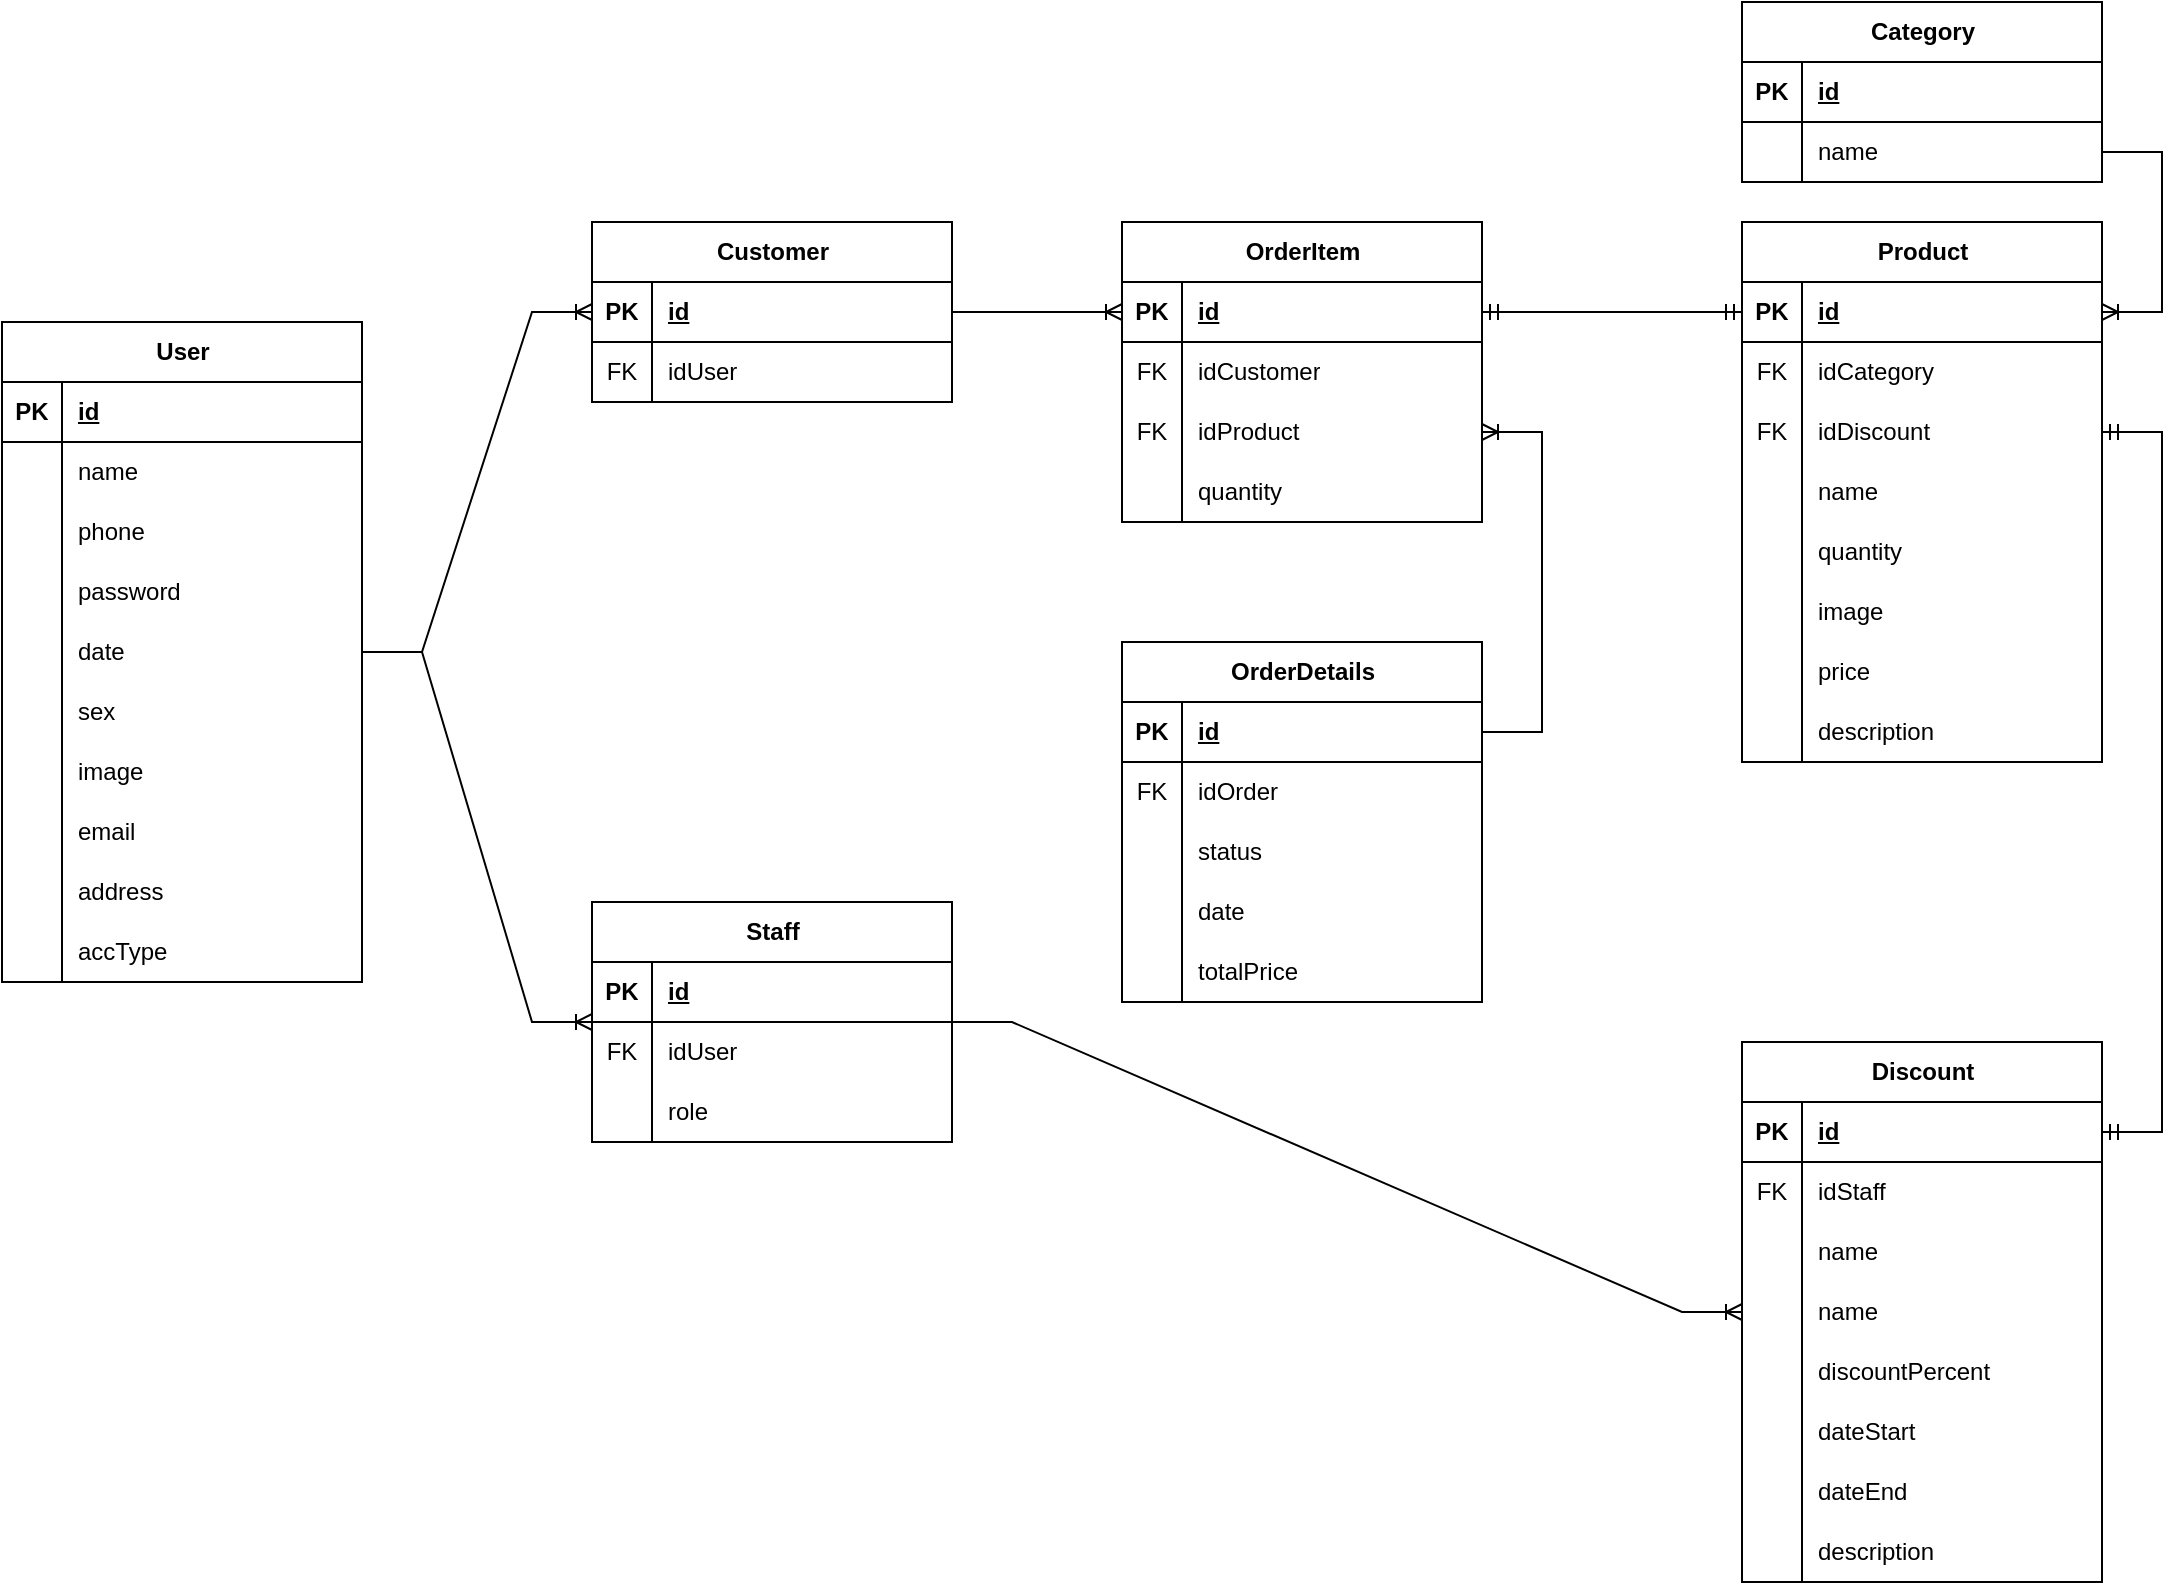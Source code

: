 <mxfile version="21.7.5" type="device">
  <diagram name="Trang-1" id="T6u7P-4K5fssIEwgLuYu">
    <mxGraphModel dx="1500" dy="1577" grid="1" gridSize="10" guides="1" tooltips="1" connect="1" arrows="1" fold="1" page="1" pageScale="1" pageWidth="1169" pageHeight="827" math="0" shadow="0">
      <root>
        <mxCell id="0" />
        <mxCell id="1" parent="0" />
        <mxCell id="k4-WPKqO4_3Q8WIpbTmj-45" value="Product" style="shape=table;startSize=30;container=1;collapsible=1;childLayout=tableLayout;fixedRows=1;rowLines=0;fontStyle=1;align=center;resizeLast=1;html=1;" parent="1" vertex="1">
          <mxGeometry x="980" y="-280" width="180" height="270" as="geometry" />
        </mxCell>
        <mxCell id="k4-WPKqO4_3Q8WIpbTmj-46" value="" style="shape=tableRow;horizontal=0;startSize=0;swimlaneHead=0;swimlaneBody=0;fillColor=none;collapsible=0;dropTarget=0;points=[[0,0.5],[1,0.5]];portConstraint=eastwest;top=0;left=0;right=0;bottom=1;" parent="k4-WPKqO4_3Q8WIpbTmj-45" vertex="1">
          <mxGeometry y="30" width="180" height="30" as="geometry" />
        </mxCell>
        <mxCell id="k4-WPKqO4_3Q8WIpbTmj-47" value="PK" style="shape=partialRectangle;connectable=0;fillColor=none;top=0;left=0;bottom=0;right=0;fontStyle=1;overflow=hidden;whiteSpace=wrap;html=1;" parent="k4-WPKqO4_3Q8WIpbTmj-46" vertex="1">
          <mxGeometry width="30" height="30" as="geometry">
            <mxRectangle width="30" height="30" as="alternateBounds" />
          </mxGeometry>
        </mxCell>
        <mxCell id="k4-WPKqO4_3Q8WIpbTmj-48" value="id" style="shape=partialRectangle;connectable=0;fillColor=none;top=0;left=0;bottom=0;right=0;align=left;spacingLeft=6;fontStyle=5;overflow=hidden;whiteSpace=wrap;html=1;" parent="k4-WPKqO4_3Q8WIpbTmj-46" vertex="1">
          <mxGeometry x="30" width="150" height="30" as="geometry">
            <mxRectangle width="150" height="30" as="alternateBounds" />
          </mxGeometry>
        </mxCell>
        <mxCell id="k4-WPKqO4_3Q8WIpbTmj-55" value="" style="shape=tableRow;horizontal=0;startSize=0;swimlaneHead=0;swimlaneBody=0;fillColor=none;collapsible=0;dropTarget=0;points=[[0,0.5],[1,0.5]];portConstraint=eastwest;top=0;left=0;right=0;bottom=0;" parent="k4-WPKqO4_3Q8WIpbTmj-45" vertex="1">
          <mxGeometry y="60" width="180" height="30" as="geometry" />
        </mxCell>
        <mxCell id="k4-WPKqO4_3Q8WIpbTmj-56" value="FK" style="shape=partialRectangle;connectable=0;fillColor=none;top=0;left=0;bottom=0;right=0;editable=1;overflow=hidden;whiteSpace=wrap;html=1;" parent="k4-WPKqO4_3Q8WIpbTmj-55" vertex="1">
          <mxGeometry width="30" height="30" as="geometry">
            <mxRectangle width="30" height="30" as="alternateBounds" />
          </mxGeometry>
        </mxCell>
        <mxCell id="k4-WPKqO4_3Q8WIpbTmj-57" value="idCategory" style="shape=partialRectangle;connectable=0;fillColor=none;top=0;left=0;bottom=0;right=0;align=left;spacingLeft=6;overflow=hidden;whiteSpace=wrap;html=1;" parent="k4-WPKqO4_3Q8WIpbTmj-55" vertex="1">
          <mxGeometry x="30" width="150" height="30" as="geometry">
            <mxRectangle width="150" height="30" as="alternateBounds" />
          </mxGeometry>
        </mxCell>
        <mxCell id="k4-WPKqO4_3Q8WIpbTmj-316" value="" style="shape=tableRow;horizontal=0;startSize=0;swimlaneHead=0;swimlaneBody=0;fillColor=none;collapsible=0;dropTarget=0;points=[[0,0.5],[1,0.5]];portConstraint=eastwest;top=0;left=0;right=0;bottom=0;" parent="k4-WPKqO4_3Q8WIpbTmj-45" vertex="1">
          <mxGeometry y="90" width="180" height="30" as="geometry" />
        </mxCell>
        <mxCell id="k4-WPKqO4_3Q8WIpbTmj-317" value="FK" style="shape=partialRectangle;connectable=0;fillColor=none;top=0;left=0;bottom=0;right=0;editable=1;overflow=hidden;whiteSpace=wrap;html=1;" parent="k4-WPKqO4_3Q8WIpbTmj-316" vertex="1">
          <mxGeometry width="30" height="30" as="geometry">
            <mxRectangle width="30" height="30" as="alternateBounds" />
          </mxGeometry>
        </mxCell>
        <mxCell id="k4-WPKqO4_3Q8WIpbTmj-318" value="idDiscount" style="shape=partialRectangle;connectable=0;fillColor=none;top=0;left=0;bottom=0;right=0;align=left;spacingLeft=6;overflow=hidden;whiteSpace=wrap;html=1;" parent="k4-WPKqO4_3Q8WIpbTmj-316" vertex="1">
          <mxGeometry x="30" width="150" height="30" as="geometry">
            <mxRectangle width="150" height="30" as="alternateBounds" />
          </mxGeometry>
        </mxCell>
        <mxCell id="k4-WPKqO4_3Q8WIpbTmj-49" value="" style="shape=tableRow;horizontal=0;startSize=0;swimlaneHead=0;swimlaneBody=0;fillColor=none;collapsible=0;dropTarget=0;points=[[0,0.5],[1,0.5]];portConstraint=eastwest;top=0;left=0;right=0;bottom=0;" parent="k4-WPKqO4_3Q8WIpbTmj-45" vertex="1">
          <mxGeometry y="120" width="180" height="30" as="geometry" />
        </mxCell>
        <mxCell id="k4-WPKqO4_3Q8WIpbTmj-50" value="" style="shape=partialRectangle;connectable=0;fillColor=none;top=0;left=0;bottom=0;right=0;editable=1;overflow=hidden;whiteSpace=wrap;html=1;" parent="k4-WPKqO4_3Q8WIpbTmj-49" vertex="1">
          <mxGeometry width="30" height="30" as="geometry">
            <mxRectangle width="30" height="30" as="alternateBounds" />
          </mxGeometry>
        </mxCell>
        <mxCell id="k4-WPKqO4_3Q8WIpbTmj-51" value="name" style="shape=partialRectangle;connectable=0;fillColor=none;top=0;left=0;bottom=0;right=0;align=left;spacingLeft=6;overflow=hidden;whiteSpace=wrap;html=1;" parent="k4-WPKqO4_3Q8WIpbTmj-49" vertex="1">
          <mxGeometry x="30" width="150" height="30" as="geometry">
            <mxRectangle width="150" height="30" as="alternateBounds" />
          </mxGeometry>
        </mxCell>
        <mxCell id="k4-WPKqO4_3Q8WIpbTmj-52" value="" style="shape=tableRow;horizontal=0;startSize=0;swimlaneHead=0;swimlaneBody=0;fillColor=none;collapsible=0;dropTarget=0;points=[[0,0.5],[1,0.5]];portConstraint=eastwest;top=0;left=0;right=0;bottom=0;" parent="k4-WPKqO4_3Q8WIpbTmj-45" vertex="1">
          <mxGeometry y="150" width="180" height="30" as="geometry" />
        </mxCell>
        <mxCell id="k4-WPKqO4_3Q8WIpbTmj-53" value="" style="shape=partialRectangle;connectable=0;fillColor=none;top=0;left=0;bottom=0;right=0;editable=1;overflow=hidden;whiteSpace=wrap;html=1;" parent="k4-WPKqO4_3Q8WIpbTmj-52" vertex="1">
          <mxGeometry width="30" height="30" as="geometry">
            <mxRectangle width="30" height="30" as="alternateBounds" />
          </mxGeometry>
        </mxCell>
        <mxCell id="k4-WPKqO4_3Q8WIpbTmj-54" value="quantity" style="shape=partialRectangle;connectable=0;fillColor=none;top=0;left=0;bottom=0;right=0;align=left;spacingLeft=6;overflow=hidden;whiteSpace=wrap;html=1;" parent="k4-WPKqO4_3Q8WIpbTmj-52" vertex="1">
          <mxGeometry x="30" width="150" height="30" as="geometry">
            <mxRectangle width="150" height="30" as="alternateBounds" />
          </mxGeometry>
        </mxCell>
        <mxCell id="k4-WPKqO4_3Q8WIpbTmj-58" value="" style="shape=tableRow;horizontal=0;startSize=0;swimlaneHead=0;swimlaneBody=0;fillColor=none;collapsible=0;dropTarget=0;points=[[0,0.5],[1,0.5]];portConstraint=eastwest;top=0;left=0;right=0;bottom=0;" parent="k4-WPKqO4_3Q8WIpbTmj-45" vertex="1">
          <mxGeometry y="180" width="180" height="30" as="geometry" />
        </mxCell>
        <mxCell id="k4-WPKqO4_3Q8WIpbTmj-59" value="" style="shape=partialRectangle;connectable=0;fillColor=none;top=0;left=0;bottom=0;right=0;editable=1;overflow=hidden;whiteSpace=wrap;html=1;" parent="k4-WPKqO4_3Q8WIpbTmj-58" vertex="1">
          <mxGeometry width="30" height="30" as="geometry">
            <mxRectangle width="30" height="30" as="alternateBounds" />
          </mxGeometry>
        </mxCell>
        <mxCell id="k4-WPKqO4_3Q8WIpbTmj-60" value="image" style="shape=partialRectangle;connectable=0;fillColor=none;top=0;left=0;bottom=0;right=0;align=left;spacingLeft=6;overflow=hidden;whiteSpace=wrap;html=1;" parent="k4-WPKqO4_3Q8WIpbTmj-58" vertex="1">
          <mxGeometry x="30" width="150" height="30" as="geometry">
            <mxRectangle width="150" height="30" as="alternateBounds" />
          </mxGeometry>
        </mxCell>
        <mxCell id="k4-WPKqO4_3Q8WIpbTmj-240" value="" style="shape=tableRow;horizontal=0;startSize=0;swimlaneHead=0;swimlaneBody=0;fillColor=none;collapsible=0;dropTarget=0;points=[[0,0.5],[1,0.5]];portConstraint=eastwest;top=0;left=0;right=0;bottom=0;" parent="k4-WPKqO4_3Q8WIpbTmj-45" vertex="1">
          <mxGeometry y="210" width="180" height="30" as="geometry" />
        </mxCell>
        <mxCell id="k4-WPKqO4_3Q8WIpbTmj-241" value="" style="shape=partialRectangle;connectable=0;fillColor=none;top=0;left=0;bottom=0;right=0;editable=1;overflow=hidden;whiteSpace=wrap;html=1;" parent="k4-WPKqO4_3Q8WIpbTmj-240" vertex="1">
          <mxGeometry width="30" height="30" as="geometry">
            <mxRectangle width="30" height="30" as="alternateBounds" />
          </mxGeometry>
        </mxCell>
        <mxCell id="k4-WPKqO4_3Q8WIpbTmj-242" value="price" style="shape=partialRectangle;connectable=0;fillColor=none;top=0;left=0;bottom=0;right=0;align=left;spacingLeft=6;overflow=hidden;whiteSpace=wrap;html=1;" parent="k4-WPKqO4_3Q8WIpbTmj-240" vertex="1">
          <mxGeometry x="30" width="150" height="30" as="geometry">
            <mxRectangle width="150" height="30" as="alternateBounds" />
          </mxGeometry>
        </mxCell>
        <mxCell id="k4-WPKqO4_3Q8WIpbTmj-61" value="" style="shape=tableRow;horizontal=0;startSize=0;swimlaneHead=0;swimlaneBody=0;fillColor=none;collapsible=0;dropTarget=0;points=[[0,0.5],[1,0.5]];portConstraint=eastwest;top=0;left=0;right=0;bottom=0;" parent="k4-WPKqO4_3Q8WIpbTmj-45" vertex="1">
          <mxGeometry y="240" width="180" height="30" as="geometry" />
        </mxCell>
        <mxCell id="k4-WPKqO4_3Q8WIpbTmj-62" value="" style="shape=partialRectangle;connectable=0;fillColor=none;top=0;left=0;bottom=0;right=0;editable=1;overflow=hidden;whiteSpace=wrap;html=1;" parent="k4-WPKqO4_3Q8WIpbTmj-61" vertex="1">
          <mxGeometry width="30" height="30" as="geometry">
            <mxRectangle width="30" height="30" as="alternateBounds" />
          </mxGeometry>
        </mxCell>
        <mxCell id="k4-WPKqO4_3Q8WIpbTmj-63" value="description" style="shape=partialRectangle;connectable=0;fillColor=none;top=0;left=0;bottom=0;right=0;align=left;spacingLeft=6;overflow=hidden;whiteSpace=wrap;html=1;" parent="k4-WPKqO4_3Q8WIpbTmj-61" vertex="1">
          <mxGeometry x="30" width="150" height="30" as="geometry">
            <mxRectangle width="150" height="30" as="alternateBounds" />
          </mxGeometry>
        </mxCell>
        <mxCell id="k4-WPKqO4_3Q8WIpbTmj-70" value="Category" style="shape=table;startSize=30;container=1;collapsible=1;childLayout=tableLayout;fixedRows=1;rowLines=0;fontStyle=1;align=center;resizeLast=1;html=1;" parent="1" vertex="1">
          <mxGeometry x="980" y="-390" width="180" height="90" as="geometry" />
        </mxCell>
        <mxCell id="k4-WPKqO4_3Q8WIpbTmj-71" value="" style="shape=tableRow;horizontal=0;startSize=0;swimlaneHead=0;swimlaneBody=0;fillColor=none;collapsible=0;dropTarget=0;points=[[0,0.5],[1,0.5]];portConstraint=eastwest;top=0;left=0;right=0;bottom=1;" parent="k4-WPKqO4_3Q8WIpbTmj-70" vertex="1">
          <mxGeometry y="30" width="180" height="30" as="geometry" />
        </mxCell>
        <mxCell id="k4-WPKqO4_3Q8WIpbTmj-72" value="PK" style="shape=partialRectangle;connectable=0;fillColor=none;top=0;left=0;bottom=0;right=0;fontStyle=1;overflow=hidden;whiteSpace=wrap;html=1;" parent="k4-WPKqO4_3Q8WIpbTmj-71" vertex="1">
          <mxGeometry width="30" height="30" as="geometry">
            <mxRectangle width="30" height="30" as="alternateBounds" />
          </mxGeometry>
        </mxCell>
        <mxCell id="k4-WPKqO4_3Q8WIpbTmj-73" value="id" style="shape=partialRectangle;connectable=0;fillColor=none;top=0;left=0;bottom=0;right=0;align=left;spacingLeft=6;fontStyle=5;overflow=hidden;whiteSpace=wrap;html=1;" parent="k4-WPKqO4_3Q8WIpbTmj-71" vertex="1">
          <mxGeometry x="30" width="150" height="30" as="geometry">
            <mxRectangle width="150" height="30" as="alternateBounds" />
          </mxGeometry>
        </mxCell>
        <mxCell id="k4-WPKqO4_3Q8WIpbTmj-74" value="" style="shape=tableRow;horizontal=0;startSize=0;swimlaneHead=0;swimlaneBody=0;fillColor=none;collapsible=0;dropTarget=0;points=[[0,0.5],[1,0.5]];portConstraint=eastwest;top=0;left=0;right=0;bottom=0;" parent="k4-WPKqO4_3Q8WIpbTmj-70" vertex="1">
          <mxGeometry y="60" width="180" height="30" as="geometry" />
        </mxCell>
        <mxCell id="k4-WPKqO4_3Q8WIpbTmj-75" value="" style="shape=partialRectangle;connectable=0;fillColor=none;top=0;left=0;bottom=0;right=0;editable=1;overflow=hidden;whiteSpace=wrap;html=1;" parent="k4-WPKqO4_3Q8WIpbTmj-74" vertex="1">
          <mxGeometry width="30" height="30" as="geometry">
            <mxRectangle width="30" height="30" as="alternateBounds" />
          </mxGeometry>
        </mxCell>
        <mxCell id="k4-WPKqO4_3Q8WIpbTmj-76" value="name" style="shape=partialRectangle;connectable=0;fillColor=none;top=0;left=0;bottom=0;right=0;align=left;spacingLeft=6;overflow=hidden;whiteSpace=wrap;html=1;" parent="k4-WPKqO4_3Q8WIpbTmj-74" vertex="1">
          <mxGeometry x="30" width="150" height="30" as="geometry">
            <mxRectangle width="150" height="30" as="alternateBounds" />
          </mxGeometry>
        </mxCell>
        <mxCell id="k4-WPKqO4_3Q8WIpbTmj-83" value="User" style="shape=table;startSize=30;container=1;collapsible=1;childLayout=tableLayout;fixedRows=1;rowLines=0;fontStyle=1;align=center;resizeLast=1;html=1;" parent="1" vertex="1">
          <mxGeometry x="110" y="-230" width="180" height="330" as="geometry" />
        </mxCell>
        <mxCell id="k4-WPKqO4_3Q8WIpbTmj-84" value="" style="shape=tableRow;horizontal=0;startSize=0;swimlaneHead=0;swimlaneBody=0;fillColor=none;collapsible=0;dropTarget=0;points=[[0,0.5],[1,0.5]];portConstraint=eastwest;top=0;left=0;right=0;bottom=1;" parent="k4-WPKqO4_3Q8WIpbTmj-83" vertex="1">
          <mxGeometry y="30" width="180" height="30" as="geometry" />
        </mxCell>
        <mxCell id="k4-WPKqO4_3Q8WIpbTmj-85" value="PK" style="shape=partialRectangle;connectable=0;fillColor=none;top=0;left=0;bottom=0;right=0;fontStyle=1;overflow=hidden;whiteSpace=wrap;html=1;" parent="k4-WPKqO4_3Q8WIpbTmj-84" vertex="1">
          <mxGeometry width="30" height="30" as="geometry">
            <mxRectangle width="30" height="30" as="alternateBounds" />
          </mxGeometry>
        </mxCell>
        <mxCell id="k4-WPKqO4_3Q8WIpbTmj-86" value="id" style="shape=partialRectangle;connectable=0;fillColor=none;top=0;left=0;bottom=0;right=0;align=left;spacingLeft=6;fontStyle=5;overflow=hidden;whiteSpace=wrap;html=1;" parent="k4-WPKqO4_3Q8WIpbTmj-84" vertex="1">
          <mxGeometry x="30" width="150" height="30" as="geometry">
            <mxRectangle width="150" height="30" as="alternateBounds" />
          </mxGeometry>
        </mxCell>
        <mxCell id="k4-WPKqO4_3Q8WIpbTmj-87" value="" style="shape=tableRow;horizontal=0;startSize=0;swimlaneHead=0;swimlaneBody=0;fillColor=none;collapsible=0;dropTarget=0;points=[[0,0.5],[1,0.5]];portConstraint=eastwest;top=0;left=0;right=0;bottom=0;" parent="k4-WPKqO4_3Q8WIpbTmj-83" vertex="1">
          <mxGeometry y="60" width="180" height="30" as="geometry" />
        </mxCell>
        <mxCell id="k4-WPKqO4_3Q8WIpbTmj-88" value="" style="shape=partialRectangle;connectable=0;fillColor=none;top=0;left=0;bottom=0;right=0;editable=1;overflow=hidden;whiteSpace=wrap;html=1;" parent="k4-WPKqO4_3Q8WIpbTmj-87" vertex="1">
          <mxGeometry width="30" height="30" as="geometry">
            <mxRectangle width="30" height="30" as="alternateBounds" />
          </mxGeometry>
        </mxCell>
        <mxCell id="k4-WPKqO4_3Q8WIpbTmj-89" value="name" style="shape=partialRectangle;connectable=0;fillColor=none;top=0;left=0;bottom=0;right=0;align=left;spacingLeft=6;overflow=hidden;whiteSpace=wrap;html=1;" parent="k4-WPKqO4_3Q8WIpbTmj-87" vertex="1">
          <mxGeometry x="30" width="150" height="30" as="geometry">
            <mxRectangle width="150" height="30" as="alternateBounds" />
          </mxGeometry>
        </mxCell>
        <mxCell id="k4-WPKqO4_3Q8WIpbTmj-90" value="" style="shape=tableRow;horizontal=0;startSize=0;swimlaneHead=0;swimlaneBody=0;fillColor=none;collapsible=0;dropTarget=0;points=[[0,0.5],[1,0.5]];portConstraint=eastwest;top=0;left=0;right=0;bottom=0;" parent="k4-WPKqO4_3Q8WIpbTmj-83" vertex="1">
          <mxGeometry y="90" width="180" height="30" as="geometry" />
        </mxCell>
        <mxCell id="k4-WPKqO4_3Q8WIpbTmj-91" value="" style="shape=partialRectangle;connectable=0;fillColor=none;top=0;left=0;bottom=0;right=0;editable=1;overflow=hidden;whiteSpace=wrap;html=1;" parent="k4-WPKqO4_3Q8WIpbTmj-90" vertex="1">
          <mxGeometry width="30" height="30" as="geometry">
            <mxRectangle width="30" height="30" as="alternateBounds" />
          </mxGeometry>
        </mxCell>
        <mxCell id="k4-WPKqO4_3Q8WIpbTmj-92" value="phone" style="shape=partialRectangle;connectable=0;fillColor=none;top=0;left=0;bottom=0;right=0;align=left;spacingLeft=6;overflow=hidden;whiteSpace=wrap;html=1;" parent="k4-WPKqO4_3Q8WIpbTmj-90" vertex="1">
          <mxGeometry x="30" width="150" height="30" as="geometry">
            <mxRectangle width="150" height="30" as="alternateBounds" />
          </mxGeometry>
        </mxCell>
        <mxCell id="k4-WPKqO4_3Q8WIpbTmj-93" value="" style="shape=tableRow;horizontal=0;startSize=0;swimlaneHead=0;swimlaneBody=0;fillColor=none;collapsible=0;dropTarget=0;points=[[0,0.5],[1,0.5]];portConstraint=eastwest;top=0;left=0;right=0;bottom=0;" parent="k4-WPKqO4_3Q8WIpbTmj-83" vertex="1">
          <mxGeometry y="120" width="180" height="30" as="geometry" />
        </mxCell>
        <mxCell id="k4-WPKqO4_3Q8WIpbTmj-94" value="" style="shape=partialRectangle;connectable=0;fillColor=none;top=0;left=0;bottom=0;right=0;editable=1;overflow=hidden;whiteSpace=wrap;html=1;" parent="k4-WPKqO4_3Q8WIpbTmj-93" vertex="1">
          <mxGeometry width="30" height="30" as="geometry">
            <mxRectangle width="30" height="30" as="alternateBounds" />
          </mxGeometry>
        </mxCell>
        <mxCell id="k4-WPKqO4_3Q8WIpbTmj-95" value="password" style="shape=partialRectangle;connectable=0;fillColor=none;top=0;left=0;bottom=0;right=0;align=left;spacingLeft=6;overflow=hidden;whiteSpace=wrap;html=1;" parent="k4-WPKqO4_3Q8WIpbTmj-93" vertex="1">
          <mxGeometry x="30" width="150" height="30" as="geometry">
            <mxRectangle width="150" height="30" as="alternateBounds" />
          </mxGeometry>
        </mxCell>
        <mxCell id="k4-WPKqO4_3Q8WIpbTmj-96" value="" style="shape=tableRow;horizontal=0;startSize=0;swimlaneHead=0;swimlaneBody=0;fillColor=none;collapsible=0;dropTarget=0;points=[[0,0.5],[1,0.5]];portConstraint=eastwest;top=0;left=0;right=0;bottom=0;" parent="k4-WPKqO4_3Q8WIpbTmj-83" vertex="1">
          <mxGeometry y="150" width="180" height="30" as="geometry" />
        </mxCell>
        <mxCell id="k4-WPKqO4_3Q8WIpbTmj-97" value="" style="shape=partialRectangle;connectable=0;fillColor=none;top=0;left=0;bottom=0;right=0;editable=1;overflow=hidden;whiteSpace=wrap;html=1;" parent="k4-WPKqO4_3Q8WIpbTmj-96" vertex="1">
          <mxGeometry width="30" height="30" as="geometry">
            <mxRectangle width="30" height="30" as="alternateBounds" />
          </mxGeometry>
        </mxCell>
        <mxCell id="k4-WPKqO4_3Q8WIpbTmj-98" value="date" style="shape=partialRectangle;connectable=0;fillColor=none;top=0;left=0;bottom=0;right=0;align=left;spacingLeft=6;overflow=hidden;whiteSpace=wrap;html=1;" parent="k4-WPKqO4_3Q8WIpbTmj-96" vertex="1">
          <mxGeometry x="30" width="150" height="30" as="geometry">
            <mxRectangle width="150" height="30" as="alternateBounds" />
          </mxGeometry>
        </mxCell>
        <mxCell id="k4-WPKqO4_3Q8WIpbTmj-99" value="" style="shape=tableRow;horizontal=0;startSize=0;swimlaneHead=0;swimlaneBody=0;fillColor=none;collapsible=0;dropTarget=0;points=[[0,0.5],[1,0.5]];portConstraint=eastwest;top=0;left=0;right=0;bottom=0;" parent="k4-WPKqO4_3Q8WIpbTmj-83" vertex="1">
          <mxGeometry y="180" width="180" height="30" as="geometry" />
        </mxCell>
        <mxCell id="k4-WPKqO4_3Q8WIpbTmj-100" value="" style="shape=partialRectangle;connectable=0;fillColor=none;top=0;left=0;bottom=0;right=0;editable=1;overflow=hidden;whiteSpace=wrap;html=1;" parent="k4-WPKqO4_3Q8WIpbTmj-99" vertex="1">
          <mxGeometry width="30" height="30" as="geometry">
            <mxRectangle width="30" height="30" as="alternateBounds" />
          </mxGeometry>
        </mxCell>
        <mxCell id="k4-WPKqO4_3Q8WIpbTmj-101" value="sex" style="shape=partialRectangle;connectable=0;fillColor=none;top=0;left=0;bottom=0;right=0;align=left;spacingLeft=6;overflow=hidden;whiteSpace=wrap;html=1;" parent="k4-WPKqO4_3Q8WIpbTmj-99" vertex="1">
          <mxGeometry x="30" width="150" height="30" as="geometry">
            <mxRectangle width="150" height="30" as="alternateBounds" />
          </mxGeometry>
        </mxCell>
        <mxCell id="k4-WPKqO4_3Q8WIpbTmj-105" value="" style="shape=tableRow;horizontal=0;startSize=0;swimlaneHead=0;swimlaneBody=0;fillColor=none;collapsible=0;dropTarget=0;points=[[0,0.5],[1,0.5]];portConstraint=eastwest;top=0;left=0;right=0;bottom=0;" parent="k4-WPKqO4_3Q8WIpbTmj-83" vertex="1">
          <mxGeometry y="210" width="180" height="30" as="geometry" />
        </mxCell>
        <mxCell id="k4-WPKqO4_3Q8WIpbTmj-106" value="" style="shape=partialRectangle;connectable=0;fillColor=none;top=0;left=0;bottom=0;right=0;editable=1;overflow=hidden;whiteSpace=wrap;html=1;" parent="k4-WPKqO4_3Q8WIpbTmj-105" vertex="1">
          <mxGeometry width="30" height="30" as="geometry">
            <mxRectangle width="30" height="30" as="alternateBounds" />
          </mxGeometry>
        </mxCell>
        <mxCell id="k4-WPKqO4_3Q8WIpbTmj-107" value="image" style="shape=partialRectangle;connectable=0;fillColor=none;top=0;left=0;bottom=0;right=0;align=left;spacingLeft=6;overflow=hidden;whiteSpace=wrap;html=1;" parent="k4-WPKqO4_3Q8WIpbTmj-105" vertex="1">
          <mxGeometry x="30" width="150" height="30" as="geometry">
            <mxRectangle width="150" height="30" as="alternateBounds" />
          </mxGeometry>
        </mxCell>
        <mxCell id="k4-WPKqO4_3Q8WIpbTmj-143" value="" style="shape=tableRow;horizontal=0;startSize=0;swimlaneHead=0;swimlaneBody=0;fillColor=none;collapsible=0;dropTarget=0;points=[[0,0.5],[1,0.5]];portConstraint=eastwest;top=0;left=0;right=0;bottom=0;" parent="k4-WPKqO4_3Q8WIpbTmj-83" vertex="1">
          <mxGeometry y="240" width="180" height="30" as="geometry" />
        </mxCell>
        <mxCell id="k4-WPKqO4_3Q8WIpbTmj-144" value="" style="shape=partialRectangle;connectable=0;fillColor=none;top=0;left=0;bottom=0;right=0;editable=1;overflow=hidden;whiteSpace=wrap;html=1;" parent="k4-WPKqO4_3Q8WIpbTmj-143" vertex="1">
          <mxGeometry width="30" height="30" as="geometry">
            <mxRectangle width="30" height="30" as="alternateBounds" />
          </mxGeometry>
        </mxCell>
        <mxCell id="k4-WPKqO4_3Q8WIpbTmj-145" value="email" style="shape=partialRectangle;connectable=0;fillColor=none;top=0;left=0;bottom=0;right=0;align=left;spacingLeft=6;overflow=hidden;whiteSpace=wrap;html=1;" parent="k4-WPKqO4_3Q8WIpbTmj-143" vertex="1">
          <mxGeometry x="30" width="150" height="30" as="geometry">
            <mxRectangle width="150" height="30" as="alternateBounds" />
          </mxGeometry>
        </mxCell>
        <mxCell id="k4-WPKqO4_3Q8WIpbTmj-326" value="" style="shape=tableRow;horizontal=0;startSize=0;swimlaneHead=0;swimlaneBody=0;fillColor=none;collapsible=0;dropTarget=0;points=[[0,0.5],[1,0.5]];portConstraint=eastwest;top=0;left=0;right=0;bottom=0;" parent="k4-WPKqO4_3Q8WIpbTmj-83" vertex="1">
          <mxGeometry y="270" width="180" height="30" as="geometry" />
        </mxCell>
        <mxCell id="k4-WPKqO4_3Q8WIpbTmj-327" value="" style="shape=partialRectangle;connectable=0;fillColor=none;top=0;left=0;bottom=0;right=0;editable=1;overflow=hidden;whiteSpace=wrap;html=1;" parent="k4-WPKqO4_3Q8WIpbTmj-326" vertex="1">
          <mxGeometry width="30" height="30" as="geometry">
            <mxRectangle width="30" height="30" as="alternateBounds" />
          </mxGeometry>
        </mxCell>
        <mxCell id="k4-WPKqO4_3Q8WIpbTmj-328" value="address" style="shape=partialRectangle;connectable=0;fillColor=none;top=0;left=0;bottom=0;right=0;align=left;spacingLeft=6;overflow=hidden;whiteSpace=wrap;html=1;" parent="k4-WPKqO4_3Q8WIpbTmj-326" vertex="1">
          <mxGeometry x="30" width="150" height="30" as="geometry">
            <mxRectangle width="150" height="30" as="alternateBounds" />
          </mxGeometry>
        </mxCell>
        <mxCell id="k4-WPKqO4_3Q8WIpbTmj-206" value="" style="shape=tableRow;horizontal=0;startSize=0;swimlaneHead=0;swimlaneBody=0;fillColor=none;collapsible=0;dropTarget=0;points=[[0,0.5],[1,0.5]];portConstraint=eastwest;top=0;left=0;right=0;bottom=0;" parent="k4-WPKqO4_3Q8WIpbTmj-83" vertex="1">
          <mxGeometry y="300" width="180" height="30" as="geometry" />
        </mxCell>
        <mxCell id="k4-WPKqO4_3Q8WIpbTmj-207" value="" style="shape=partialRectangle;connectable=0;fillColor=none;top=0;left=0;bottom=0;right=0;editable=1;overflow=hidden;whiteSpace=wrap;html=1;" parent="k4-WPKqO4_3Q8WIpbTmj-206" vertex="1">
          <mxGeometry width="30" height="30" as="geometry">
            <mxRectangle width="30" height="30" as="alternateBounds" />
          </mxGeometry>
        </mxCell>
        <mxCell id="k4-WPKqO4_3Q8WIpbTmj-208" value="accType" style="shape=partialRectangle;connectable=0;fillColor=none;top=0;left=0;bottom=0;right=0;align=left;spacingLeft=6;overflow=hidden;whiteSpace=wrap;html=1;" parent="k4-WPKqO4_3Q8WIpbTmj-206" vertex="1">
          <mxGeometry x="30" width="150" height="30" as="geometry">
            <mxRectangle width="150" height="30" as="alternateBounds" />
          </mxGeometry>
        </mxCell>
        <mxCell id="k4-WPKqO4_3Q8WIpbTmj-226" value="" style="edgeStyle=entityRelationEdgeStyle;fontSize=12;html=1;endArrow=ERoneToMany;rounded=0;exitX=1;exitY=0.5;exitDx=0;exitDy=0;entryX=1;entryY=0.5;entryDx=0;entryDy=0;" parent="1" source="k4-WPKqO4_3Q8WIpbTmj-74" target="k4-WPKqO4_3Q8WIpbTmj-46" edge="1">
          <mxGeometry width="100" height="100" relative="1" as="geometry">
            <mxPoint x="680" y="-260" as="sourcePoint" />
            <mxPoint x="780" y="-360" as="targetPoint" />
          </mxGeometry>
        </mxCell>
        <mxCell id="k4-WPKqO4_3Q8WIpbTmj-227" value="OrderItem" style="shape=table;startSize=30;container=1;collapsible=1;childLayout=tableLayout;fixedRows=1;rowLines=0;fontStyle=1;align=center;resizeLast=1;html=1;" parent="1" vertex="1">
          <mxGeometry x="670" y="-280" width="180" height="150" as="geometry" />
        </mxCell>
        <mxCell id="k4-WPKqO4_3Q8WIpbTmj-228" value="" style="shape=tableRow;horizontal=0;startSize=0;swimlaneHead=0;swimlaneBody=0;fillColor=none;collapsible=0;dropTarget=0;points=[[0,0.5],[1,0.5]];portConstraint=eastwest;top=0;left=0;right=0;bottom=1;" parent="k4-WPKqO4_3Q8WIpbTmj-227" vertex="1">
          <mxGeometry y="30" width="180" height="30" as="geometry" />
        </mxCell>
        <mxCell id="k4-WPKqO4_3Q8WIpbTmj-229" value="PK" style="shape=partialRectangle;connectable=0;fillColor=none;top=0;left=0;bottom=0;right=0;fontStyle=1;overflow=hidden;whiteSpace=wrap;html=1;" parent="k4-WPKqO4_3Q8WIpbTmj-228" vertex="1">
          <mxGeometry width="30" height="30" as="geometry">
            <mxRectangle width="30" height="30" as="alternateBounds" />
          </mxGeometry>
        </mxCell>
        <mxCell id="k4-WPKqO4_3Q8WIpbTmj-230" value="id" style="shape=partialRectangle;connectable=0;fillColor=none;top=0;left=0;bottom=0;right=0;align=left;spacingLeft=6;fontStyle=5;overflow=hidden;whiteSpace=wrap;html=1;" parent="k4-WPKqO4_3Q8WIpbTmj-228" vertex="1">
          <mxGeometry x="30" width="150" height="30" as="geometry">
            <mxRectangle width="150" height="30" as="alternateBounds" />
          </mxGeometry>
        </mxCell>
        <mxCell id="k4-WPKqO4_3Q8WIpbTmj-231" value="" style="shape=tableRow;horizontal=0;startSize=0;swimlaneHead=0;swimlaneBody=0;fillColor=none;collapsible=0;dropTarget=0;points=[[0,0.5],[1,0.5]];portConstraint=eastwest;top=0;left=0;right=0;bottom=0;" parent="k4-WPKqO4_3Q8WIpbTmj-227" vertex="1">
          <mxGeometry y="60" width="180" height="30" as="geometry" />
        </mxCell>
        <mxCell id="k4-WPKqO4_3Q8WIpbTmj-232" value="FK" style="shape=partialRectangle;connectable=0;fillColor=none;top=0;left=0;bottom=0;right=0;editable=1;overflow=hidden;whiteSpace=wrap;html=1;" parent="k4-WPKqO4_3Q8WIpbTmj-231" vertex="1">
          <mxGeometry width="30" height="30" as="geometry">
            <mxRectangle width="30" height="30" as="alternateBounds" />
          </mxGeometry>
        </mxCell>
        <mxCell id="k4-WPKqO4_3Q8WIpbTmj-233" value="idCustomer" style="shape=partialRectangle;connectable=0;fillColor=none;top=0;left=0;bottom=0;right=0;align=left;spacingLeft=6;overflow=hidden;whiteSpace=wrap;html=1;" parent="k4-WPKqO4_3Q8WIpbTmj-231" vertex="1">
          <mxGeometry x="30" width="150" height="30" as="geometry">
            <mxRectangle width="150" height="30" as="alternateBounds" />
          </mxGeometry>
        </mxCell>
        <mxCell id="k4-WPKqO4_3Q8WIpbTmj-278" value="" style="shape=tableRow;horizontal=0;startSize=0;swimlaneHead=0;swimlaneBody=0;fillColor=none;collapsible=0;dropTarget=0;points=[[0,0.5],[1,0.5]];portConstraint=eastwest;top=0;left=0;right=0;bottom=0;" parent="k4-WPKqO4_3Q8WIpbTmj-227" vertex="1">
          <mxGeometry y="90" width="180" height="30" as="geometry" />
        </mxCell>
        <mxCell id="k4-WPKqO4_3Q8WIpbTmj-279" value="FK" style="shape=partialRectangle;connectable=0;fillColor=none;top=0;left=0;bottom=0;right=0;editable=1;overflow=hidden;whiteSpace=wrap;html=1;" parent="k4-WPKqO4_3Q8WIpbTmj-278" vertex="1">
          <mxGeometry width="30" height="30" as="geometry">
            <mxRectangle width="30" height="30" as="alternateBounds" />
          </mxGeometry>
        </mxCell>
        <mxCell id="k4-WPKqO4_3Q8WIpbTmj-280" value="idProduct" style="shape=partialRectangle;connectable=0;fillColor=none;top=0;left=0;bottom=0;right=0;align=left;spacingLeft=6;overflow=hidden;whiteSpace=wrap;html=1;" parent="k4-WPKqO4_3Q8WIpbTmj-278" vertex="1">
          <mxGeometry x="30" width="150" height="30" as="geometry">
            <mxRectangle width="150" height="30" as="alternateBounds" />
          </mxGeometry>
        </mxCell>
        <mxCell id="k4-WPKqO4_3Q8WIpbTmj-275" value="" style="shape=tableRow;horizontal=0;startSize=0;swimlaneHead=0;swimlaneBody=0;fillColor=none;collapsible=0;dropTarget=0;points=[[0,0.5],[1,0.5]];portConstraint=eastwest;top=0;left=0;right=0;bottom=0;" parent="k4-WPKqO4_3Q8WIpbTmj-227" vertex="1">
          <mxGeometry y="120" width="180" height="30" as="geometry" />
        </mxCell>
        <mxCell id="k4-WPKqO4_3Q8WIpbTmj-276" value="" style="shape=partialRectangle;connectable=0;fillColor=none;top=0;left=0;bottom=0;right=0;editable=1;overflow=hidden;whiteSpace=wrap;html=1;" parent="k4-WPKqO4_3Q8WIpbTmj-275" vertex="1">
          <mxGeometry width="30" height="30" as="geometry">
            <mxRectangle width="30" height="30" as="alternateBounds" />
          </mxGeometry>
        </mxCell>
        <mxCell id="k4-WPKqO4_3Q8WIpbTmj-277" value="quantity" style="shape=partialRectangle;connectable=0;fillColor=none;top=0;left=0;bottom=0;right=0;align=left;spacingLeft=6;overflow=hidden;whiteSpace=wrap;html=1;" parent="k4-WPKqO4_3Q8WIpbTmj-275" vertex="1">
          <mxGeometry x="30" width="150" height="30" as="geometry">
            <mxRectangle width="150" height="30" as="alternateBounds" />
          </mxGeometry>
        </mxCell>
        <mxCell id="k4-WPKqO4_3Q8WIpbTmj-246" value="OrderDetails" style="shape=table;startSize=30;container=1;collapsible=1;childLayout=tableLayout;fixedRows=1;rowLines=0;fontStyle=1;align=center;resizeLast=1;html=1;" parent="1" vertex="1">
          <mxGeometry x="670" y="-70" width="180" height="180" as="geometry" />
        </mxCell>
        <mxCell id="k4-WPKqO4_3Q8WIpbTmj-247" value="" style="shape=tableRow;horizontal=0;startSize=0;swimlaneHead=0;swimlaneBody=0;fillColor=none;collapsible=0;dropTarget=0;points=[[0,0.5],[1,0.5]];portConstraint=eastwest;top=0;left=0;right=0;bottom=1;" parent="k4-WPKqO4_3Q8WIpbTmj-246" vertex="1">
          <mxGeometry y="30" width="180" height="30" as="geometry" />
        </mxCell>
        <mxCell id="k4-WPKqO4_3Q8WIpbTmj-248" value="PK" style="shape=partialRectangle;connectable=0;fillColor=none;top=0;left=0;bottom=0;right=0;fontStyle=1;overflow=hidden;whiteSpace=wrap;html=1;" parent="k4-WPKqO4_3Q8WIpbTmj-247" vertex="1">
          <mxGeometry width="30" height="30" as="geometry">
            <mxRectangle width="30" height="30" as="alternateBounds" />
          </mxGeometry>
        </mxCell>
        <mxCell id="k4-WPKqO4_3Q8WIpbTmj-249" value="id" style="shape=partialRectangle;connectable=0;fillColor=none;top=0;left=0;bottom=0;right=0;align=left;spacingLeft=6;fontStyle=5;overflow=hidden;whiteSpace=wrap;html=1;" parent="k4-WPKqO4_3Q8WIpbTmj-247" vertex="1">
          <mxGeometry x="30" width="150" height="30" as="geometry">
            <mxRectangle width="150" height="30" as="alternateBounds" />
          </mxGeometry>
        </mxCell>
        <mxCell id="k4-WPKqO4_3Q8WIpbTmj-250" value="" style="shape=tableRow;horizontal=0;startSize=0;swimlaneHead=0;swimlaneBody=0;fillColor=none;collapsible=0;dropTarget=0;points=[[0,0.5],[1,0.5]];portConstraint=eastwest;top=0;left=0;right=0;bottom=0;" parent="k4-WPKqO4_3Q8WIpbTmj-246" vertex="1">
          <mxGeometry y="60" width="180" height="30" as="geometry" />
        </mxCell>
        <mxCell id="k4-WPKqO4_3Q8WIpbTmj-251" value="FK" style="shape=partialRectangle;connectable=0;fillColor=none;top=0;left=0;bottom=0;right=0;editable=1;overflow=hidden;whiteSpace=wrap;html=1;" parent="k4-WPKqO4_3Q8WIpbTmj-250" vertex="1">
          <mxGeometry width="30" height="30" as="geometry">
            <mxRectangle width="30" height="30" as="alternateBounds" />
          </mxGeometry>
        </mxCell>
        <mxCell id="k4-WPKqO4_3Q8WIpbTmj-252" value="idOrder" style="shape=partialRectangle;connectable=0;fillColor=none;top=0;left=0;bottom=0;right=0;align=left;spacingLeft=6;overflow=hidden;whiteSpace=wrap;html=1;" parent="k4-WPKqO4_3Q8WIpbTmj-250" vertex="1">
          <mxGeometry x="30" width="150" height="30" as="geometry">
            <mxRectangle width="150" height="30" as="alternateBounds" />
          </mxGeometry>
        </mxCell>
        <mxCell id="k4-WPKqO4_3Q8WIpbTmj-253" value="" style="shape=tableRow;horizontal=0;startSize=0;swimlaneHead=0;swimlaneBody=0;fillColor=none;collapsible=0;dropTarget=0;points=[[0,0.5],[1,0.5]];portConstraint=eastwest;top=0;left=0;right=0;bottom=0;" parent="k4-WPKqO4_3Q8WIpbTmj-246" vertex="1">
          <mxGeometry y="90" width="180" height="30" as="geometry" />
        </mxCell>
        <mxCell id="k4-WPKqO4_3Q8WIpbTmj-254" value="" style="shape=partialRectangle;connectable=0;fillColor=none;top=0;left=0;bottom=0;right=0;editable=1;overflow=hidden;whiteSpace=wrap;html=1;" parent="k4-WPKqO4_3Q8WIpbTmj-253" vertex="1">
          <mxGeometry width="30" height="30" as="geometry">
            <mxRectangle width="30" height="30" as="alternateBounds" />
          </mxGeometry>
        </mxCell>
        <mxCell id="k4-WPKqO4_3Q8WIpbTmj-255" value="status" style="shape=partialRectangle;connectable=0;fillColor=none;top=0;left=0;bottom=0;right=0;align=left;spacingLeft=6;overflow=hidden;whiteSpace=wrap;html=1;" parent="k4-WPKqO4_3Q8WIpbTmj-253" vertex="1">
          <mxGeometry x="30" width="150" height="30" as="geometry">
            <mxRectangle width="150" height="30" as="alternateBounds" />
          </mxGeometry>
        </mxCell>
        <mxCell id="k4-WPKqO4_3Q8WIpbTmj-284" value="" style="shape=tableRow;horizontal=0;startSize=0;swimlaneHead=0;swimlaneBody=0;fillColor=none;collapsible=0;dropTarget=0;points=[[0,0.5],[1,0.5]];portConstraint=eastwest;top=0;left=0;right=0;bottom=0;" parent="k4-WPKqO4_3Q8WIpbTmj-246" vertex="1">
          <mxGeometry y="120" width="180" height="30" as="geometry" />
        </mxCell>
        <mxCell id="k4-WPKqO4_3Q8WIpbTmj-285" value="" style="shape=partialRectangle;connectable=0;fillColor=none;top=0;left=0;bottom=0;right=0;editable=1;overflow=hidden;whiteSpace=wrap;html=1;" parent="k4-WPKqO4_3Q8WIpbTmj-284" vertex="1">
          <mxGeometry width="30" height="30" as="geometry">
            <mxRectangle width="30" height="30" as="alternateBounds" />
          </mxGeometry>
        </mxCell>
        <mxCell id="k4-WPKqO4_3Q8WIpbTmj-286" value="date" style="shape=partialRectangle;connectable=0;fillColor=none;top=0;left=0;bottom=0;right=0;align=left;spacingLeft=6;overflow=hidden;whiteSpace=wrap;html=1;" parent="k4-WPKqO4_3Q8WIpbTmj-284" vertex="1">
          <mxGeometry x="30" width="150" height="30" as="geometry">
            <mxRectangle width="150" height="30" as="alternateBounds" />
          </mxGeometry>
        </mxCell>
        <mxCell id="k4-WPKqO4_3Q8WIpbTmj-287" value="" style="shape=tableRow;horizontal=0;startSize=0;swimlaneHead=0;swimlaneBody=0;fillColor=none;collapsible=0;dropTarget=0;points=[[0,0.5],[1,0.5]];portConstraint=eastwest;top=0;left=0;right=0;bottom=0;" parent="k4-WPKqO4_3Q8WIpbTmj-246" vertex="1">
          <mxGeometry y="150" width="180" height="30" as="geometry" />
        </mxCell>
        <mxCell id="k4-WPKqO4_3Q8WIpbTmj-288" value="" style="shape=partialRectangle;connectable=0;fillColor=none;top=0;left=0;bottom=0;right=0;editable=1;overflow=hidden;whiteSpace=wrap;html=1;" parent="k4-WPKqO4_3Q8WIpbTmj-287" vertex="1">
          <mxGeometry width="30" height="30" as="geometry">
            <mxRectangle width="30" height="30" as="alternateBounds" />
          </mxGeometry>
        </mxCell>
        <mxCell id="k4-WPKqO4_3Q8WIpbTmj-289" value="totalPrice" style="shape=partialRectangle;connectable=0;fillColor=none;top=0;left=0;bottom=0;right=0;align=left;spacingLeft=6;overflow=hidden;whiteSpace=wrap;html=1;" parent="k4-WPKqO4_3Q8WIpbTmj-287" vertex="1">
          <mxGeometry x="30" width="150" height="30" as="geometry">
            <mxRectangle width="150" height="30" as="alternateBounds" />
          </mxGeometry>
        </mxCell>
        <mxCell id="k4-WPKqO4_3Q8WIpbTmj-271" value="" style="edgeStyle=entityRelationEdgeStyle;fontSize=12;html=1;endArrow=ERoneToMany;rounded=0;" parent="1" source="k4-WPKqO4_3Q8WIpbTmj-83" target="l-YCIT3UBIGi-jZD3APU-1" edge="1">
          <mxGeometry width="100" height="100" relative="1" as="geometry">
            <mxPoint x="590" y="-205" as="sourcePoint" />
            <mxPoint x="690" y="-120" as="targetPoint" />
          </mxGeometry>
        </mxCell>
        <mxCell id="k4-WPKqO4_3Q8WIpbTmj-282" value="" style="edgeStyle=entityRelationEdgeStyle;fontSize=12;html=1;endArrow=ERmandOne;startArrow=ERmandOne;rounded=0;entryX=0;entryY=0.5;entryDx=0;entryDy=0;exitX=1;exitY=0.5;exitDx=0;exitDy=0;" parent="1" source="k4-WPKqO4_3Q8WIpbTmj-228" target="k4-WPKqO4_3Q8WIpbTmj-46" edge="1">
          <mxGeometry width="100" height="100" relative="1" as="geometry">
            <mxPoint x="590" y="20" as="sourcePoint" />
            <mxPoint x="690" y="-80" as="targetPoint" />
          </mxGeometry>
        </mxCell>
        <mxCell id="k4-WPKqO4_3Q8WIpbTmj-283" value="" style="edgeStyle=entityRelationEdgeStyle;fontSize=12;html=1;endArrow=ERoneToMany;rounded=0;exitX=1;exitY=0.5;exitDx=0;exitDy=0;entryX=1;entryY=0.5;entryDx=0;entryDy=0;" parent="1" source="k4-WPKqO4_3Q8WIpbTmj-247" target="k4-WPKqO4_3Q8WIpbTmj-278" edge="1">
          <mxGeometry width="100" height="100" relative="1" as="geometry">
            <mxPoint x="590" y="20" as="sourcePoint" />
            <mxPoint x="670" y="-20" as="targetPoint" />
          </mxGeometry>
        </mxCell>
        <mxCell id="k4-WPKqO4_3Q8WIpbTmj-291" value="Discount " style="shape=table;startSize=30;container=1;collapsible=1;childLayout=tableLayout;fixedRows=1;rowLines=0;fontStyle=1;align=center;resizeLast=1;html=1;" parent="1" vertex="1">
          <mxGeometry x="980" y="130" width="180" height="270" as="geometry" />
        </mxCell>
        <mxCell id="k4-WPKqO4_3Q8WIpbTmj-292" value="" style="shape=tableRow;horizontal=0;startSize=0;swimlaneHead=0;swimlaneBody=0;fillColor=none;collapsible=0;dropTarget=0;points=[[0,0.5],[1,0.5]];portConstraint=eastwest;top=0;left=0;right=0;bottom=1;" parent="k4-WPKqO4_3Q8WIpbTmj-291" vertex="1">
          <mxGeometry y="30" width="180" height="30" as="geometry" />
        </mxCell>
        <mxCell id="k4-WPKqO4_3Q8WIpbTmj-293" value="PK" style="shape=partialRectangle;connectable=0;fillColor=none;top=0;left=0;bottom=0;right=0;fontStyle=1;overflow=hidden;whiteSpace=wrap;html=1;" parent="k4-WPKqO4_3Q8WIpbTmj-292" vertex="1">
          <mxGeometry width="30" height="30" as="geometry">
            <mxRectangle width="30" height="30" as="alternateBounds" />
          </mxGeometry>
        </mxCell>
        <mxCell id="k4-WPKqO4_3Q8WIpbTmj-294" value="id" style="shape=partialRectangle;connectable=0;fillColor=none;top=0;left=0;bottom=0;right=0;align=left;spacingLeft=6;fontStyle=5;overflow=hidden;whiteSpace=wrap;html=1;" parent="k4-WPKqO4_3Q8WIpbTmj-292" vertex="1">
          <mxGeometry x="30" width="150" height="30" as="geometry">
            <mxRectangle width="150" height="30" as="alternateBounds" />
          </mxGeometry>
        </mxCell>
        <mxCell id="l-YCIT3UBIGi-jZD3APU-33" value="" style="shape=tableRow;horizontal=0;startSize=0;swimlaneHead=0;swimlaneBody=0;fillColor=none;collapsible=0;dropTarget=0;points=[[0,0.5],[1,0.5]];portConstraint=eastwest;top=0;left=0;right=0;bottom=0;" vertex="1" parent="k4-WPKqO4_3Q8WIpbTmj-291">
          <mxGeometry y="60" width="180" height="30" as="geometry" />
        </mxCell>
        <mxCell id="l-YCIT3UBIGi-jZD3APU-34" value="FK" style="shape=partialRectangle;connectable=0;fillColor=none;top=0;left=0;bottom=0;right=0;editable=1;overflow=hidden;whiteSpace=wrap;html=1;" vertex="1" parent="l-YCIT3UBIGi-jZD3APU-33">
          <mxGeometry width="30" height="30" as="geometry">
            <mxRectangle width="30" height="30" as="alternateBounds" />
          </mxGeometry>
        </mxCell>
        <mxCell id="l-YCIT3UBIGi-jZD3APU-35" value="idStaff" style="shape=partialRectangle;connectable=0;fillColor=none;top=0;left=0;bottom=0;right=0;align=left;spacingLeft=6;overflow=hidden;whiteSpace=wrap;html=1;" vertex="1" parent="l-YCIT3UBIGi-jZD3APU-33">
          <mxGeometry x="30" width="150" height="30" as="geometry">
            <mxRectangle width="150" height="30" as="alternateBounds" />
          </mxGeometry>
        </mxCell>
        <mxCell id="k4-WPKqO4_3Q8WIpbTmj-320" value="" style="shape=tableRow;horizontal=0;startSize=0;swimlaneHead=0;swimlaneBody=0;fillColor=none;collapsible=0;dropTarget=0;points=[[0,0.5],[1,0.5]];portConstraint=eastwest;top=0;left=0;right=0;bottom=0;" parent="k4-WPKqO4_3Q8WIpbTmj-291" vertex="1">
          <mxGeometry y="90" width="180" height="30" as="geometry" />
        </mxCell>
        <mxCell id="k4-WPKqO4_3Q8WIpbTmj-321" value="" style="shape=partialRectangle;connectable=0;fillColor=none;top=0;left=0;bottom=0;right=0;editable=1;overflow=hidden;whiteSpace=wrap;html=1;" parent="k4-WPKqO4_3Q8WIpbTmj-320" vertex="1">
          <mxGeometry width="30" height="30" as="geometry">
            <mxRectangle width="30" height="30" as="alternateBounds" />
          </mxGeometry>
        </mxCell>
        <mxCell id="k4-WPKqO4_3Q8WIpbTmj-322" value="name" style="shape=partialRectangle;connectable=0;fillColor=none;top=0;left=0;bottom=0;right=0;align=left;spacingLeft=6;overflow=hidden;whiteSpace=wrap;html=1;" parent="k4-WPKqO4_3Q8WIpbTmj-320" vertex="1">
          <mxGeometry x="30" width="150" height="30" as="geometry">
            <mxRectangle width="150" height="30" as="alternateBounds" />
          </mxGeometry>
        </mxCell>
        <mxCell id="k4-WPKqO4_3Q8WIpbTmj-298" value="" style="shape=tableRow;horizontal=0;startSize=0;swimlaneHead=0;swimlaneBody=0;fillColor=none;collapsible=0;dropTarget=0;points=[[0,0.5],[1,0.5]];portConstraint=eastwest;top=0;left=0;right=0;bottom=0;" parent="k4-WPKqO4_3Q8WIpbTmj-291" vertex="1">
          <mxGeometry y="120" width="180" height="30" as="geometry" />
        </mxCell>
        <mxCell id="k4-WPKqO4_3Q8WIpbTmj-299" value="" style="shape=partialRectangle;connectable=0;fillColor=none;top=0;left=0;bottom=0;right=0;editable=1;overflow=hidden;whiteSpace=wrap;html=1;" parent="k4-WPKqO4_3Q8WIpbTmj-298" vertex="1">
          <mxGeometry width="30" height="30" as="geometry">
            <mxRectangle width="30" height="30" as="alternateBounds" />
          </mxGeometry>
        </mxCell>
        <mxCell id="k4-WPKqO4_3Q8WIpbTmj-300" value="name" style="shape=partialRectangle;connectable=0;fillColor=none;top=0;left=0;bottom=0;right=0;align=left;spacingLeft=6;overflow=hidden;whiteSpace=wrap;html=1;" parent="k4-WPKqO4_3Q8WIpbTmj-298" vertex="1">
          <mxGeometry x="30" width="150" height="30" as="geometry">
            <mxRectangle width="150" height="30" as="alternateBounds" />
          </mxGeometry>
        </mxCell>
        <mxCell id="k4-WPKqO4_3Q8WIpbTmj-304" value="" style="shape=tableRow;horizontal=0;startSize=0;swimlaneHead=0;swimlaneBody=0;fillColor=none;collapsible=0;dropTarget=0;points=[[0,0.5],[1,0.5]];portConstraint=eastwest;top=0;left=0;right=0;bottom=0;" parent="k4-WPKqO4_3Q8WIpbTmj-291" vertex="1">
          <mxGeometry y="150" width="180" height="30" as="geometry" />
        </mxCell>
        <mxCell id="k4-WPKqO4_3Q8WIpbTmj-305" value="" style="shape=partialRectangle;connectable=0;fillColor=none;top=0;left=0;bottom=0;right=0;editable=1;overflow=hidden;whiteSpace=wrap;html=1;" parent="k4-WPKqO4_3Q8WIpbTmj-304" vertex="1">
          <mxGeometry width="30" height="30" as="geometry">
            <mxRectangle width="30" height="30" as="alternateBounds" />
          </mxGeometry>
        </mxCell>
        <mxCell id="k4-WPKqO4_3Q8WIpbTmj-306" value="discountPercent" style="shape=partialRectangle;connectable=0;fillColor=none;top=0;left=0;bottom=0;right=0;align=left;spacingLeft=6;overflow=hidden;whiteSpace=wrap;html=1;" parent="k4-WPKqO4_3Q8WIpbTmj-304" vertex="1">
          <mxGeometry x="30" width="150" height="30" as="geometry">
            <mxRectangle width="150" height="30" as="alternateBounds" />
          </mxGeometry>
        </mxCell>
        <mxCell id="k4-WPKqO4_3Q8WIpbTmj-307" value="" style="shape=tableRow;horizontal=0;startSize=0;swimlaneHead=0;swimlaneBody=0;fillColor=none;collapsible=0;dropTarget=0;points=[[0,0.5],[1,0.5]];portConstraint=eastwest;top=0;left=0;right=0;bottom=0;" parent="k4-WPKqO4_3Q8WIpbTmj-291" vertex="1">
          <mxGeometry y="180" width="180" height="30" as="geometry" />
        </mxCell>
        <mxCell id="k4-WPKqO4_3Q8WIpbTmj-308" value="" style="shape=partialRectangle;connectable=0;fillColor=none;top=0;left=0;bottom=0;right=0;editable=1;overflow=hidden;whiteSpace=wrap;html=1;" parent="k4-WPKqO4_3Q8WIpbTmj-307" vertex="1">
          <mxGeometry width="30" height="30" as="geometry">
            <mxRectangle width="30" height="30" as="alternateBounds" />
          </mxGeometry>
        </mxCell>
        <mxCell id="k4-WPKqO4_3Q8WIpbTmj-309" value="dateStart" style="shape=partialRectangle;connectable=0;fillColor=none;top=0;left=0;bottom=0;right=0;align=left;spacingLeft=6;overflow=hidden;whiteSpace=wrap;html=1;" parent="k4-WPKqO4_3Q8WIpbTmj-307" vertex="1">
          <mxGeometry x="30" width="150" height="30" as="geometry">
            <mxRectangle width="150" height="30" as="alternateBounds" />
          </mxGeometry>
        </mxCell>
        <mxCell id="k4-WPKqO4_3Q8WIpbTmj-310" value="" style="shape=tableRow;horizontal=0;startSize=0;swimlaneHead=0;swimlaneBody=0;fillColor=none;collapsible=0;dropTarget=0;points=[[0,0.5],[1,0.5]];portConstraint=eastwest;top=0;left=0;right=0;bottom=0;" parent="k4-WPKqO4_3Q8WIpbTmj-291" vertex="1">
          <mxGeometry y="210" width="180" height="30" as="geometry" />
        </mxCell>
        <mxCell id="k4-WPKqO4_3Q8WIpbTmj-311" value="" style="shape=partialRectangle;connectable=0;fillColor=none;top=0;left=0;bottom=0;right=0;editable=1;overflow=hidden;whiteSpace=wrap;html=1;" parent="k4-WPKqO4_3Q8WIpbTmj-310" vertex="1">
          <mxGeometry width="30" height="30" as="geometry">
            <mxRectangle width="30" height="30" as="alternateBounds" />
          </mxGeometry>
        </mxCell>
        <mxCell id="k4-WPKqO4_3Q8WIpbTmj-312" value="dateEnd" style="shape=partialRectangle;connectable=0;fillColor=none;top=0;left=0;bottom=0;right=0;align=left;spacingLeft=6;overflow=hidden;whiteSpace=wrap;html=1;" parent="k4-WPKqO4_3Q8WIpbTmj-310" vertex="1">
          <mxGeometry x="30" width="150" height="30" as="geometry">
            <mxRectangle width="150" height="30" as="alternateBounds" />
          </mxGeometry>
        </mxCell>
        <mxCell id="k4-WPKqO4_3Q8WIpbTmj-313" value="" style="shape=tableRow;horizontal=0;startSize=0;swimlaneHead=0;swimlaneBody=0;fillColor=none;collapsible=0;dropTarget=0;points=[[0,0.5],[1,0.5]];portConstraint=eastwest;top=0;left=0;right=0;bottom=0;" parent="k4-WPKqO4_3Q8WIpbTmj-291" vertex="1">
          <mxGeometry y="240" width="180" height="30" as="geometry" />
        </mxCell>
        <mxCell id="k4-WPKqO4_3Q8WIpbTmj-314" value="" style="shape=partialRectangle;connectable=0;fillColor=none;top=0;left=0;bottom=0;right=0;editable=1;overflow=hidden;whiteSpace=wrap;html=1;" parent="k4-WPKqO4_3Q8WIpbTmj-313" vertex="1">
          <mxGeometry width="30" height="30" as="geometry">
            <mxRectangle width="30" height="30" as="alternateBounds" />
          </mxGeometry>
        </mxCell>
        <mxCell id="k4-WPKqO4_3Q8WIpbTmj-315" value="description" style="shape=partialRectangle;connectable=0;fillColor=none;top=0;left=0;bottom=0;right=0;align=left;spacingLeft=6;overflow=hidden;whiteSpace=wrap;html=1;" parent="k4-WPKqO4_3Q8WIpbTmj-313" vertex="1">
          <mxGeometry x="30" width="150" height="30" as="geometry">
            <mxRectangle width="150" height="30" as="alternateBounds" />
          </mxGeometry>
        </mxCell>
        <mxCell id="k4-WPKqO4_3Q8WIpbTmj-319" value="" style="edgeStyle=entityRelationEdgeStyle;fontSize=12;html=1;endArrow=ERmandOne;startArrow=ERmandOne;rounded=0;entryX=1;entryY=0.5;entryDx=0;entryDy=0;exitX=1;exitY=0.5;exitDx=0;exitDy=0;" parent="1" source="k4-WPKqO4_3Q8WIpbTmj-292" target="k4-WPKqO4_3Q8WIpbTmj-316" edge="1">
          <mxGeometry width="100" height="100" relative="1" as="geometry">
            <mxPoint x="980" y="89" as="sourcePoint" />
            <mxPoint x="710" y="-30" as="targetPoint" />
          </mxGeometry>
        </mxCell>
        <mxCell id="l-YCIT3UBIGi-jZD3APU-1" value="Customer" style="shape=table;startSize=30;container=1;collapsible=1;childLayout=tableLayout;fixedRows=1;rowLines=0;fontStyle=1;align=center;resizeLast=1;html=1;" vertex="1" parent="1">
          <mxGeometry x="405" y="-280" width="180" height="90" as="geometry" />
        </mxCell>
        <mxCell id="l-YCIT3UBIGi-jZD3APU-2" value="" style="shape=tableRow;horizontal=0;startSize=0;swimlaneHead=0;swimlaneBody=0;fillColor=none;collapsible=0;dropTarget=0;points=[[0,0.5],[1,0.5]];portConstraint=eastwest;top=0;left=0;right=0;bottom=1;" vertex="1" parent="l-YCIT3UBIGi-jZD3APU-1">
          <mxGeometry y="30" width="180" height="30" as="geometry" />
        </mxCell>
        <mxCell id="l-YCIT3UBIGi-jZD3APU-3" value="PK" style="shape=partialRectangle;connectable=0;fillColor=none;top=0;left=0;bottom=0;right=0;fontStyle=1;overflow=hidden;whiteSpace=wrap;html=1;" vertex="1" parent="l-YCIT3UBIGi-jZD3APU-2">
          <mxGeometry width="30" height="30" as="geometry">
            <mxRectangle width="30" height="30" as="alternateBounds" />
          </mxGeometry>
        </mxCell>
        <mxCell id="l-YCIT3UBIGi-jZD3APU-4" value="id" style="shape=partialRectangle;connectable=0;fillColor=none;top=0;left=0;bottom=0;right=0;align=left;spacingLeft=6;fontStyle=5;overflow=hidden;whiteSpace=wrap;html=1;" vertex="1" parent="l-YCIT3UBIGi-jZD3APU-2">
          <mxGeometry x="30" width="150" height="30" as="geometry">
            <mxRectangle width="150" height="30" as="alternateBounds" />
          </mxGeometry>
        </mxCell>
        <mxCell id="l-YCIT3UBIGi-jZD3APU-5" value="" style="shape=tableRow;horizontal=0;startSize=0;swimlaneHead=0;swimlaneBody=0;fillColor=none;collapsible=0;dropTarget=0;points=[[0,0.5],[1,0.5]];portConstraint=eastwest;top=0;left=0;right=0;bottom=0;" vertex="1" parent="l-YCIT3UBIGi-jZD3APU-1">
          <mxGeometry y="60" width="180" height="30" as="geometry" />
        </mxCell>
        <mxCell id="l-YCIT3UBIGi-jZD3APU-6" value="FK" style="shape=partialRectangle;connectable=0;fillColor=none;top=0;left=0;bottom=0;right=0;editable=1;overflow=hidden;whiteSpace=wrap;html=1;" vertex="1" parent="l-YCIT3UBIGi-jZD3APU-5">
          <mxGeometry width="30" height="30" as="geometry">
            <mxRectangle width="30" height="30" as="alternateBounds" />
          </mxGeometry>
        </mxCell>
        <mxCell id="l-YCIT3UBIGi-jZD3APU-7" value="idUser" style="shape=partialRectangle;connectable=0;fillColor=none;top=0;left=0;bottom=0;right=0;align=left;spacingLeft=6;overflow=hidden;whiteSpace=wrap;html=1;" vertex="1" parent="l-YCIT3UBIGi-jZD3APU-5">
          <mxGeometry x="30" width="150" height="30" as="geometry">
            <mxRectangle width="150" height="30" as="alternateBounds" />
          </mxGeometry>
        </mxCell>
        <mxCell id="l-YCIT3UBIGi-jZD3APU-14" value="Staff" style="shape=table;startSize=30;container=1;collapsible=1;childLayout=tableLayout;fixedRows=1;rowLines=0;fontStyle=1;align=center;resizeLast=1;html=1;" vertex="1" parent="1">
          <mxGeometry x="405" y="60" width="180" height="120" as="geometry" />
        </mxCell>
        <mxCell id="l-YCIT3UBIGi-jZD3APU-15" value="" style="shape=tableRow;horizontal=0;startSize=0;swimlaneHead=0;swimlaneBody=0;fillColor=none;collapsible=0;dropTarget=0;points=[[0,0.5],[1,0.5]];portConstraint=eastwest;top=0;left=0;right=0;bottom=1;" vertex="1" parent="l-YCIT3UBIGi-jZD3APU-14">
          <mxGeometry y="30" width="180" height="30" as="geometry" />
        </mxCell>
        <mxCell id="l-YCIT3UBIGi-jZD3APU-16" value="PK" style="shape=partialRectangle;connectable=0;fillColor=none;top=0;left=0;bottom=0;right=0;fontStyle=1;overflow=hidden;whiteSpace=wrap;html=1;" vertex="1" parent="l-YCIT3UBIGi-jZD3APU-15">
          <mxGeometry width="30" height="30" as="geometry">
            <mxRectangle width="30" height="30" as="alternateBounds" />
          </mxGeometry>
        </mxCell>
        <mxCell id="l-YCIT3UBIGi-jZD3APU-17" value="id" style="shape=partialRectangle;connectable=0;fillColor=none;top=0;left=0;bottom=0;right=0;align=left;spacingLeft=6;fontStyle=5;overflow=hidden;whiteSpace=wrap;html=1;" vertex="1" parent="l-YCIT3UBIGi-jZD3APU-15">
          <mxGeometry x="30" width="150" height="30" as="geometry">
            <mxRectangle width="150" height="30" as="alternateBounds" />
          </mxGeometry>
        </mxCell>
        <mxCell id="l-YCIT3UBIGi-jZD3APU-18" value="" style="shape=tableRow;horizontal=0;startSize=0;swimlaneHead=0;swimlaneBody=0;fillColor=none;collapsible=0;dropTarget=0;points=[[0,0.5],[1,0.5]];portConstraint=eastwest;top=0;left=0;right=0;bottom=0;" vertex="1" parent="l-YCIT3UBIGi-jZD3APU-14">
          <mxGeometry y="60" width="180" height="30" as="geometry" />
        </mxCell>
        <mxCell id="l-YCIT3UBIGi-jZD3APU-19" value="FK" style="shape=partialRectangle;connectable=0;fillColor=none;top=0;left=0;bottom=0;right=0;editable=1;overflow=hidden;whiteSpace=wrap;html=1;" vertex="1" parent="l-YCIT3UBIGi-jZD3APU-18">
          <mxGeometry width="30" height="30" as="geometry">
            <mxRectangle width="30" height="30" as="alternateBounds" />
          </mxGeometry>
        </mxCell>
        <mxCell id="l-YCIT3UBIGi-jZD3APU-20" value="idUser" style="shape=partialRectangle;connectable=0;fillColor=none;top=0;left=0;bottom=0;right=0;align=left;spacingLeft=6;overflow=hidden;whiteSpace=wrap;html=1;" vertex="1" parent="l-YCIT3UBIGi-jZD3APU-18">
          <mxGeometry x="30" width="150" height="30" as="geometry">
            <mxRectangle width="150" height="30" as="alternateBounds" />
          </mxGeometry>
        </mxCell>
        <mxCell id="l-YCIT3UBIGi-jZD3APU-29" value="" style="shape=tableRow;horizontal=0;startSize=0;swimlaneHead=0;swimlaneBody=0;fillColor=none;collapsible=0;dropTarget=0;points=[[0,0.5],[1,0.5]];portConstraint=eastwest;top=0;left=0;right=0;bottom=0;" vertex="1" parent="l-YCIT3UBIGi-jZD3APU-14">
          <mxGeometry y="90" width="180" height="30" as="geometry" />
        </mxCell>
        <mxCell id="l-YCIT3UBIGi-jZD3APU-30" value="" style="shape=partialRectangle;connectable=0;fillColor=none;top=0;left=0;bottom=0;right=0;editable=1;overflow=hidden;whiteSpace=wrap;html=1;" vertex="1" parent="l-YCIT3UBIGi-jZD3APU-29">
          <mxGeometry width="30" height="30" as="geometry">
            <mxRectangle width="30" height="30" as="alternateBounds" />
          </mxGeometry>
        </mxCell>
        <mxCell id="l-YCIT3UBIGi-jZD3APU-31" value="role" style="shape=partialRectangle;connectable=0;fillColor=none;top=0;left=0;bottom=0;right=0;align=left;spacingLeft=6;overflow=hidden;whiteSpace=wrap;html=1;" vertex="1" parent="l-YCIT3UBIGi-jZD3APU-29">
          <mxGeometry x="30" width="150" height="30" as="geometry">
            <mxRectangle width="150" height="30" as="alternateBounds" />
          </mxGeometry>
        </mxCell>
        <mxCell id="l-YCIT3UBIGi-jZD3APU-27" value="" style="edgeStyle=entityRelationEdgeStyle;fontSize=12;html=1;endArrow=ERoneToMany;rounded=0;" edge="1" parent="1" source="k4-WPKqO4_3Q8WIpbTmj-83" target="l-YCIT3UBIGi-jZD3APU-14">
          <mxGeometry width="100" height="100" relative="1" as="geometry">
            <mxPoint x="300" y="-175" as="sourcePoint" />
            <mxPoint x="440" y="-305" as="targetPoint" />
          </mxGeometry>
        </mxCell>
        <mxCell id="l-YCIT3UBIGi-jZD3APU-28" value="" style="edgeStyle=entityRelationEdgeStyle;fontSize=12;html=1;endArrow=ERoneToMany;rounded=0;entryX=0;entryY=0.5;entryDx=0;entryDy=0;exitX=1;exitY=0.5;exitDx=0;exitDy=0;" edge="1" parent="1" source="l-YCIT3UBIGi-jZD3APU-2" target="k4-WPKqO4_3Q8WIpbTmj-228">
          <mxGeometry width="100" height="100" relative="1" as="geometry">
            <mxPoint x="300" y="-55" as="sourcePoint" />
            <mxPoint x="415" y="-225" as="targetPoint" />
          </mxGeometry>
        </mxCell>
        <mxCell id="l-YCIT3UBIGi-jZD3APU-32" value="" style="edgeStyle=entityRelationEdgeStyle;fontSize=12;html=1;endArrow=ERoneToMany;rounded=0;" edge="1" parent="1" source="l-YCIT3UBIGi-jZD3APU-14" target="k4-WPKqO4_3Q8WIpbTmj-291">
          <mxGeometry width="100" height="100" relative="1" as="geometry">
            <mxPoint x="300" y="-55" as="sourcePoint" />
            <mxPoint x="415" y="130" as="targetPoint" />
          </mxGeometry>
        </mxCell>
      </root>
    </mxGraphModel>
  </diagram>
</mxfile>
